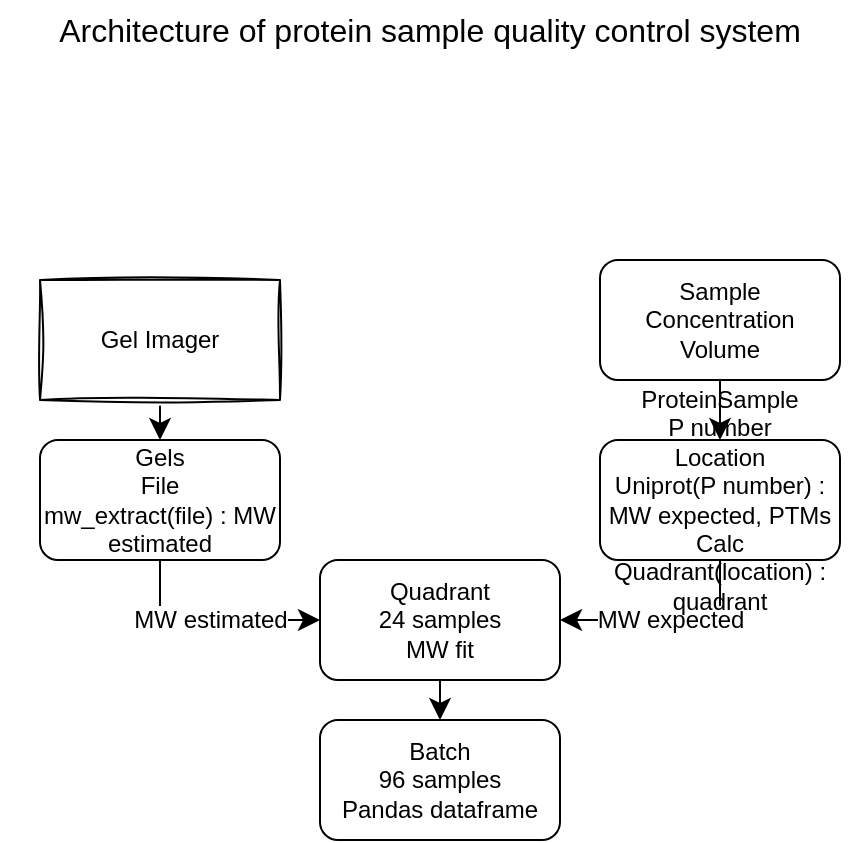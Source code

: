 <mxfile version="21.6.6" type="github">
  <diagram name="Page-1" id="L1FIQez9ral5AGtTdEEH">
    <mxGraphModel dx="972" dy="632" grid="1" gridSize="10" guides="1" tooltips="1" connect="1" arrows="1" fold="1" page="1" pageScale="1" pageWidth="827" pageHeight="1169" math="0" shadow="0">
      <root>
        <mxCell id="0" />
        <mxCell id="1" parent="0" />
        <mxCell id="PLHJXI5mS-4dq4cflkhg-11" style="edgeStyle=none;curved=1;rounded=0;orthogonalLoop=1;jettySize=auto;html=1;exitX=0.5;exitY=1;exitDx=0;exitDy=0;entryX=0.5;entryY=0;entryDx=0;entryDy=0;fontSize=12;startSize=8;endSize=8;" parent="1" source="PLHJXI5mS-4dq4cflkhg-1" target="PLHJXI5mS-4dq4cflkhg-2" edge="1">
          <mxGeometry relative="1" as="geometry" />
        </mxCell>
        <mxCell id="PLHJXI5mS-4dq4cflkhg-1" value="Sample&lt;br&gt;Concentration Volume" style="rounded=1;whiteSpace=wrap;html=1;" parent="1" vertex="1">
          <mxGeometry x="500" y="180" width="120" height="60" as="geometry" />
        </mxCell>
        <mxCell id="PLHJXI5mS-4dq4cflkhg-9" value="MW expected" style="edgeStyle=orthogonalEdgeStyle;rounded=0;orthogonalLoop=1;jettySize=auto;html=1;exitX=0.5;exitY=1;exitDx=0;exitDy=0;entryX=1;entryY=0.5;entryDx=0;entryDy=0;fontSize=12;startSize=8;endSize=8;" parent="1" source="PLHJXI5mS-4dq4cflkhg-2" target="PLHJXI5mS-4dq4cflkhg-4" edge="1">
          <mxGeometry relative="1" as="geometry" />
        </mxCell>
        <mxCell id="PLHJXI5mS-4dq4cflkhg-2" value="ProteinSample&lt;br&gt;P number&lt;br&gt;Location&lt;br&gt;Uniprot(P number) : MW expected, PTMs&lt;br&gt;Calc Quadrant(location) : quadrant" style="rounded=1;whiteSpace=wrap;html=1;" parent="1" vertex="1">
          <mxGeometry x="500" y="270" width="120" height="60" as="geometry" />
        </mxCell>
        <mxCell id="PLHJXI5mS-4dq4cflkhg-8" value="MW estimated" style="edgeStyle=orthogonalEdgeStyle;rounded=0;orthogonalLoop=1;jettySize=auto;html=1;fontSize=12;startSize=8;endSize=8;entryX=0;entryY=0.5;entryDx=0;entryDy=0;exitX=0.5;exitY=1;exitDx=0;exitDy=0;" parent="1" source="PLHJXI5mS-4dq4cflkhg-3" target="PLHJXI5mS-4dq4cflkhg-4" edge="1">
          <mxGeometry relative="1" as="geometry">
            <mxPoint x="280" y="450" as="targetPoint" />
          </mxGeometry>
        </mxCell>
        <mxCell id="PLHJXI5mS-4dq4cflkhg-3" value="Gels&lt;br&gt;File&lt;br&gt;mw_extract(file) : MW estimated" style="rounded=1;whiteSpace=wrap;html=1;" parent="1" vertex="1">
          <mxGeometry x="220" y="270" width="120" height="60" as="geometry" />
        </mxCell>
        <mxCell id="PLHJXI5mS-4dq4cflkhg-13" style="edgeStyle=none;curved=1;rounded=0;orthogonalLoop=1;jettySize=auto;html=1;exitX=0.5;exitY=1;exitDx=0;exitDy=0;fontSize=12;startSize=8;endSize=8;" parent="1" source="PLHJXI5mS-4dq4cflkhg-4" target="PLHJXI5mS-4dq4cflkhg-5" edge="1">
          <mxGeometry relative="1" as="geometry" />
        </mxCell>
        <mxCell id="PLHJXI5mS-4dq4cflkhg-4" value="Quadrant&lt;br&gt;24 samples&lt;br&gt;MW fit" style="rounded=1;whiteSpace=wrap;html=1;" parent="1" vertex="1">
          <mxGeometry x="360" y="330" width="120" height="60" as="geometry" />
        </mxCell>
        <mxCell id="PLHJXI5mS-4dq4cflkhg-5" value="Batch&lt;br&gt;96 samples&lt;br&gt;Pandas dataframe" style="rounded=1;whiteSpace=wrap;html=1;" parent="1" vertex="1">
          <mxGeometry x="360" y="410" width="120" height="60" as="geometry" />
        </mxCell>
        <mxCell id="PLHJXI5mS-4dq4cflkhg-14" value="Architecture of protein sample quality control system" style="text;strokeColor=none;fillColor=none;html=1;align=center;verticalAlign=middle;whiteSpace=wrap;rounded=0;fontSize=16;" parent="1" vertex="1">
          <mxGeometry x="200" y="50" width="430" height="30" as="geometry" />
        </mxCell>
        <mxCell id="PLHJXI5mS-4dq4cflkhg-18" style="edgeStyle=none;curved=1;rounded=0;orthogonalLoop=1;jettySize=auto;html=1;exitX=0.5;exitY=1;exitDx=0;exitDy=0;entryX=0.5;entryY=0;entryDx=0;entryDy=0;fontSize=12;startSize=8;endSize=8;" parent="1" source="PLHJXI5mS-4dq4cflkhg-15" target="PLHJXI5mS-4dq4cflkhg-3" edge="1">
          <mxGeometry relative="1" as="geometry" />
        </mxCell>
        <mxCell id="PLHJXI5mS-4dq4cflkhg-15" value="Gel Imager" style="rounded=0;whiteSpace=wrap;html=1;glass=0;sketch=1;curveFitting=1;jiggle=2;" parent="1" vertex="1">
          <mxGeometry x="220" y="190" width="120" height="60" as="geometry" />
        </mxCell>
      </root>
    </mxGraphModel>
  </diagram>
</mxfile>
